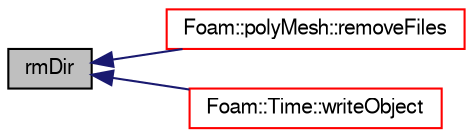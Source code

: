 digraph "rmDir"
{
  bgcolor="transparent";
  edge [fontname="FreeSans",fontsize="10",labelfontname="FreeSans",labelfontsize="10"];
  node [fontname="FreeSans",fontsize="10",shape=record];
  rankdir="LR";
  Node105217 [label="rmDir",height=0.2,width=0.4,color="black", fillcolor="grey75", style="filled", fontcolor="black"];
  Node105217 -> Node105218 [dir="back",color="midnightblue",fontsize="10",style="solid",fontname="FreeSans"];
  Node105218 [label="Foam::polyMesh::removeFiles",height=0.2,width=0.4,color="red",URL="$a27410.html#ab5e5cb1a8fff66e20916f2cb55598650",tooltip="Remove all files from mesh instance. "];
  Node105217 -> Node105221 [dir="back",color="midnightblue",fontsize="10",style="solid",fontname="FreeSans"];
  Node105221 [label="Foam::Time::writeObject",height=0.2,width=0.4,color="red",URL="$a26350.html#ad29090f3bdbff43fd95fa2d856219b5f",tooltip="Write using given format, version and compression. "];
}

